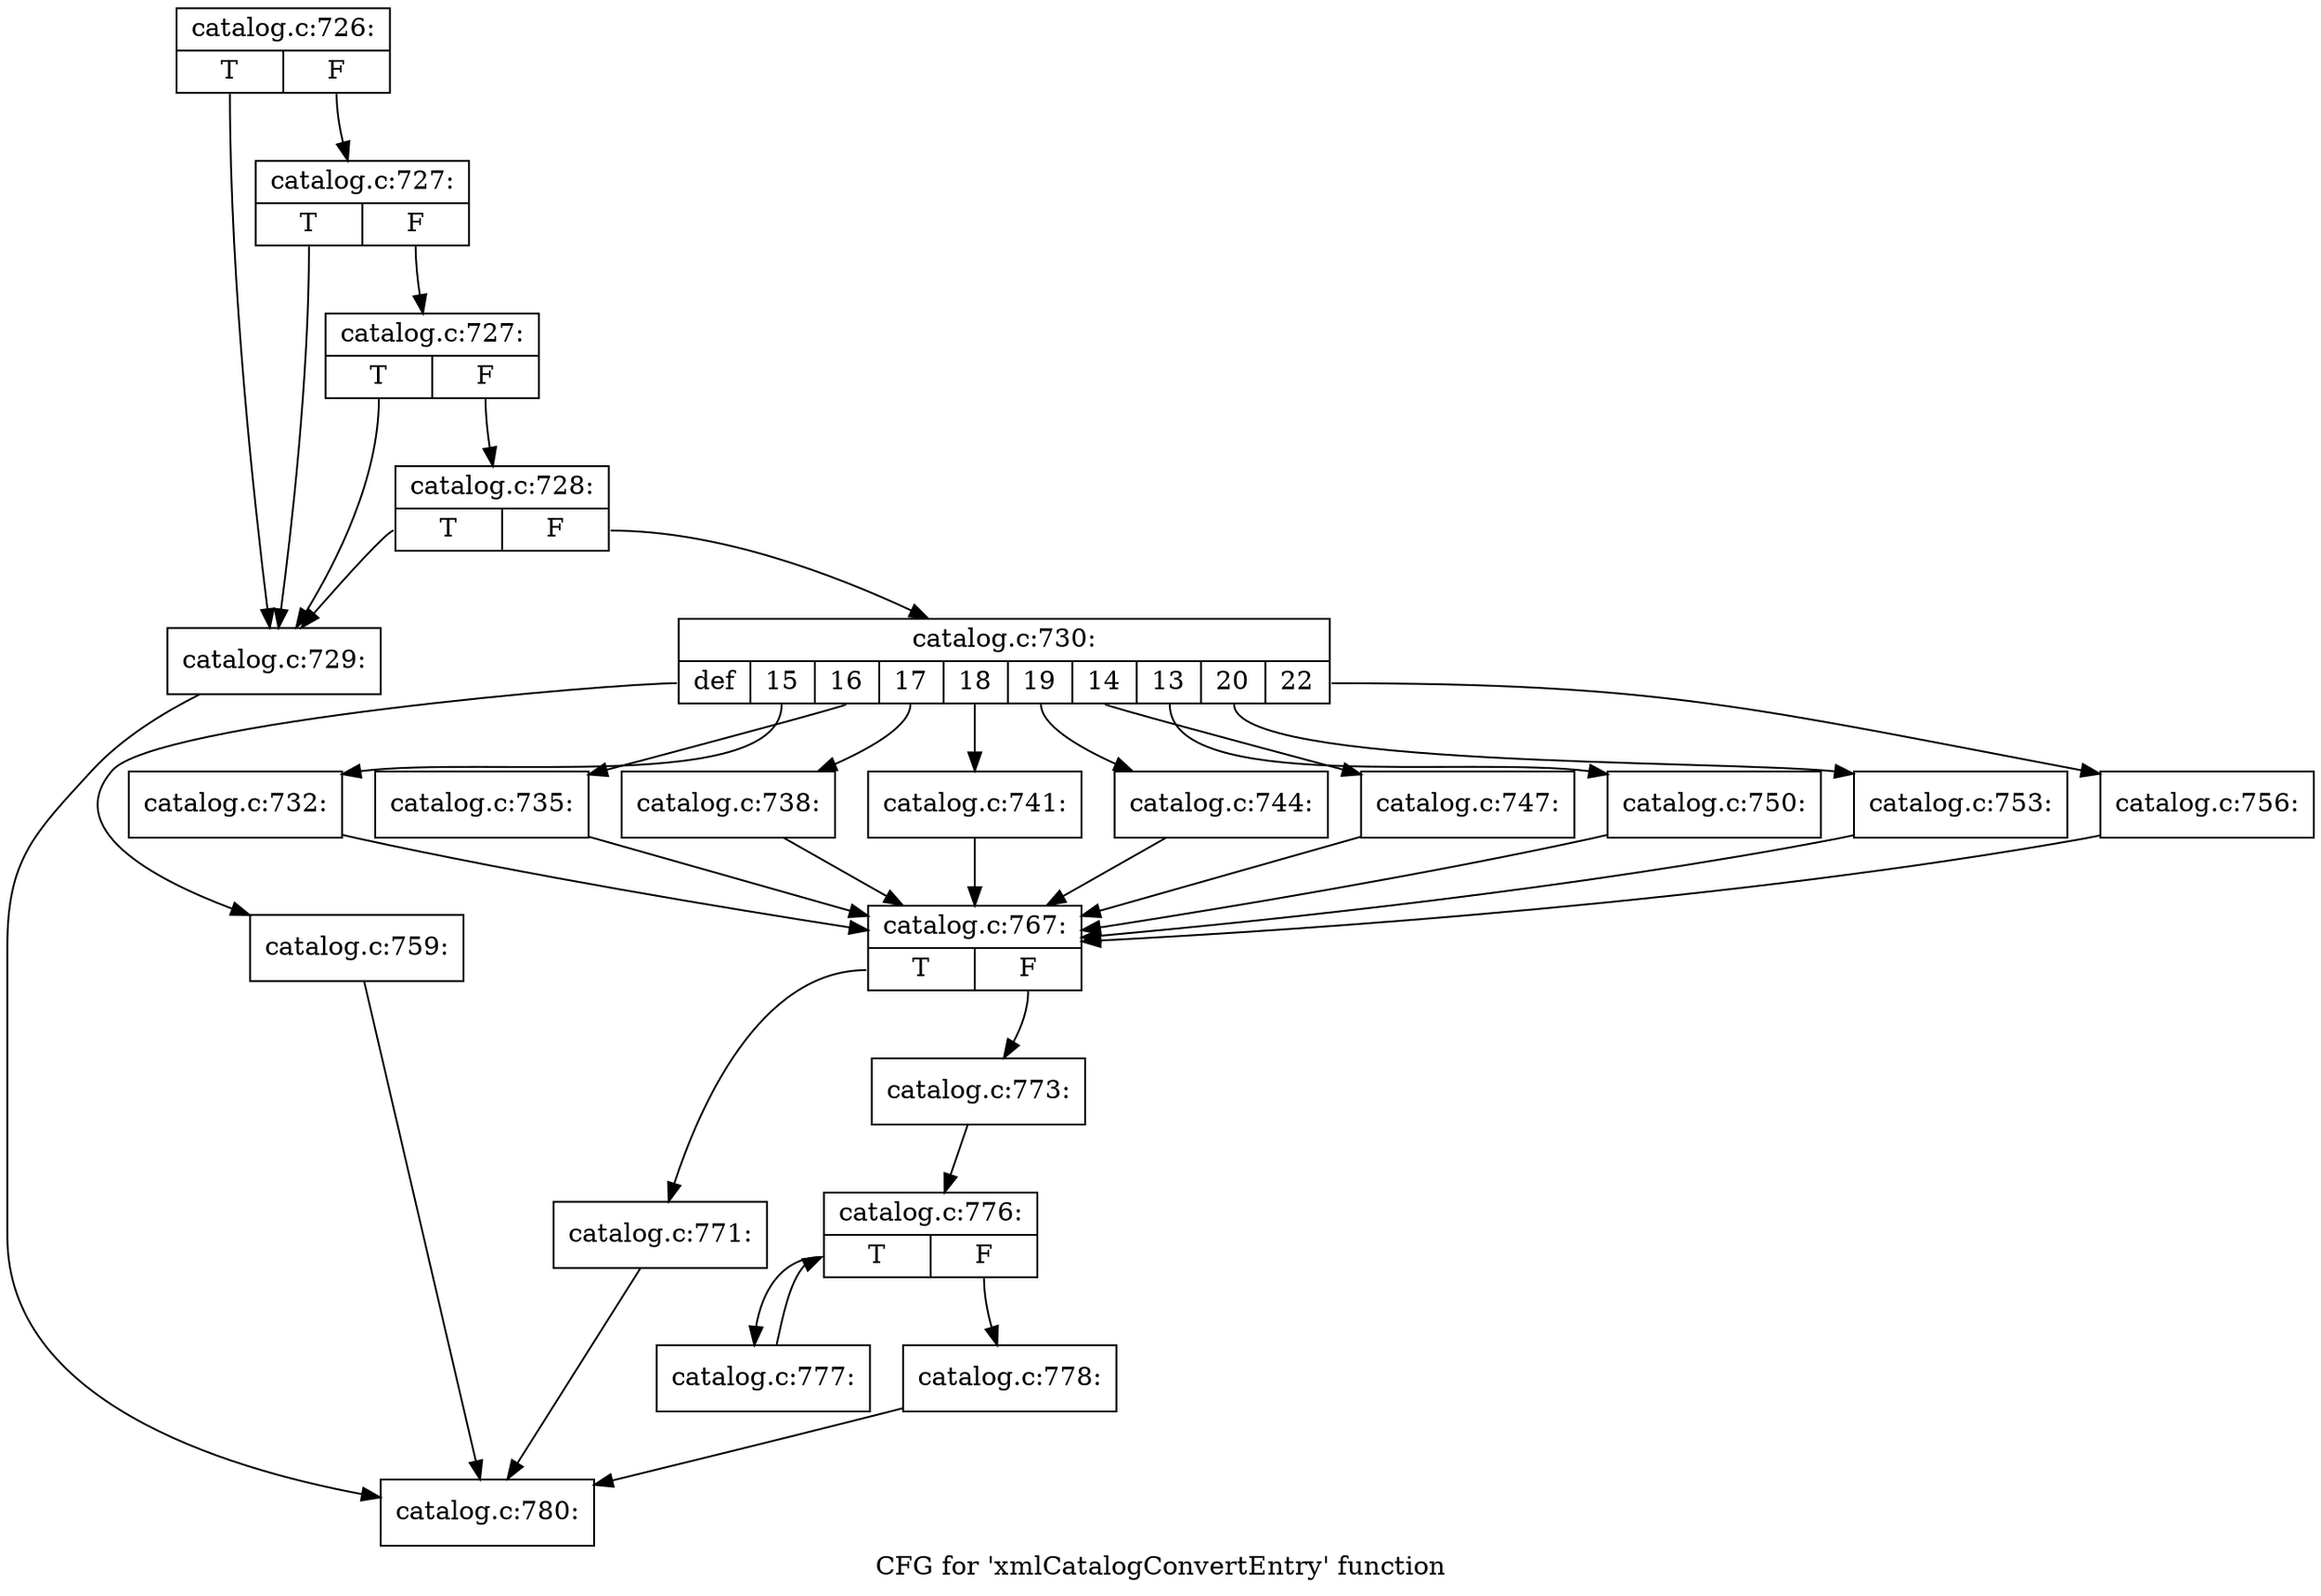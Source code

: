 digraph "CFG for 'xmlCatalogConvertEntry' function" {
	label="CFG for 'xmlCatalogConvertEntry' function";

	Node0x396ecb0 [shape=record,label="{catalog.c:726:|{<s0>T|<s1>F}}"];
	Node0x396ecb0:s0 -> Node0x396aa00;
	Node0x396ecb0:s1 -> Node0x396aba0;
	Node0x396aba0 [shape=record,label="{catalog.c:727:|{<s0>T|<s1>F}}"];
	Node0x396aba0:s0 -> Node0x396aa00;
	Node0x396aba0:s1 -> Node0x396ab20;
	Node0x396ab20 [shape=record,label="{catalog.c:727:|{<s0>T|<s1>F}}"];
	Node0x396ab20:s0 -> Node0x396aa00;
	Node0x396ab20:s1 -> Node0x396aaa0;
	Node0x396aaa0 [shape=record,label="{catalog.c:728:|{<s0>T|<s1>F}}"];
	Node0x396aaa0:s0 -> Node0x396aa00;
	Node0x396aaa0:s1 -> Node0x396aa50;
	Node0x396aa00 [shape=record,label="{catalog.c:729:}"];
	Node0x396aa00 -> Node0x3973660;
	Node0x396aa50 [shape=record,label="{catalog.c:730:|{<s0>def|<s1>15|<s2>16|<s3>17|<s4>18|<s5>19|<s6>14|<s7>13|<s8>20|<s9>22}}"];
	Node0x396aa50:s0 -> Node0x39703b0;
	Node0x396aa50:s1 -> Node0x3970730;
	Node0x396aa50:s2 -> Node0x3970a90;
	Node0x396aa50:s3 -> Node0x3970df0;
	Node0x396aa50:s4 -> Node0x3971150;
	Node0x396aa50:s5 -> Node0x39714b0;
	Node0x396aa50:s6 -> Node0x3971810;
	Node0x396aa50:s7 -> Node0x3971b30;
	Node0x396aa50:s8 -> Node0x3971e90;
	Node0x396aa50:s9 -> Node0x39721b0;
	Node0x3970730 [shape=record,label="{catalog.c:732:}"];
	Node0x3970730 -> Node0x39701a0;
	Node0x3970a90 [shape=record,label="{catalog.c:735:}"];
	Node0x3970a90 -> Node0x39701a0;
	Node0x3970df0 [shape=record,label="{catalog.c:738:}"];
	Node0x3970df0 -> Node0x39701a0;
	Node0x3971150 [shape=record,label="{catalog.c:741:}"];
	Node0x3971150 -> Node0x39701a0;
	Node0x39714b0 [shape=record,label="{catalog.c:744:}"];
	Node0x39714b0 -> Node0x39701a0;
	Node0x3971810 [shape=record,label="{catalog.c:747:}"];
	Node0x3971810 -> Node0x39701a0;
	Node0x3971b30 [shape=record,label="{catalog.c:750:}"];
	Node0x3971b30 -> Node0x39701a0;
	Node0x3971e90 [shape=record,label="{catalog.c:753:}"];
	Node0x3971e90 -> Node0x39701a0;
	Node0x39721b0 [shape=record,label="{catalog.c:756:}"];
	Node0x39721b0 -> Node0x39701a0;
	Node0x39703b0 [shape=record,label="{catalog.c:759:}"];
	Node0x39703b0 -> Node0x3973660;
	Node0x39701a0 [shape=record,label="{catalog.c:767:|{<s0>T|<s1>F}}"];
	Node0x39701a0:s0 -> Node0x3973610;
	Node0x39701a0:s1 -> Node0x39736b0;
	Node0x3973610 [shape=record,label="{catalog.c:771:}"];
	Node0x3973610 -> Node0x3973660;
	Node0x39736b0 [shape=record,label="{catalog.c:773:}"];
	Node0x39736b0 -> Node0x39746d0;
	Node0x39746d0 [shape=record,label="{catalog.c:776:|{<s0>T|<s1>F}}"];
	Node0x39746d0:s0 -> Node0x3974bf0;
	Node0x39746d0:s1 -> Node0x39748f0;
	Node0x3974bf0 [shape=record,label="{catalog.c:777:}"];
	Node0x3974bf0 -> Node0x39746d0;
	Node0x39748f0 [shape=record,label="{catalog.c:778:}"];
	Node0x39748f0 -> Node0x3973660;
	Node0x3973660 [shape=record,label="{catalog.c:780:}"];
}
